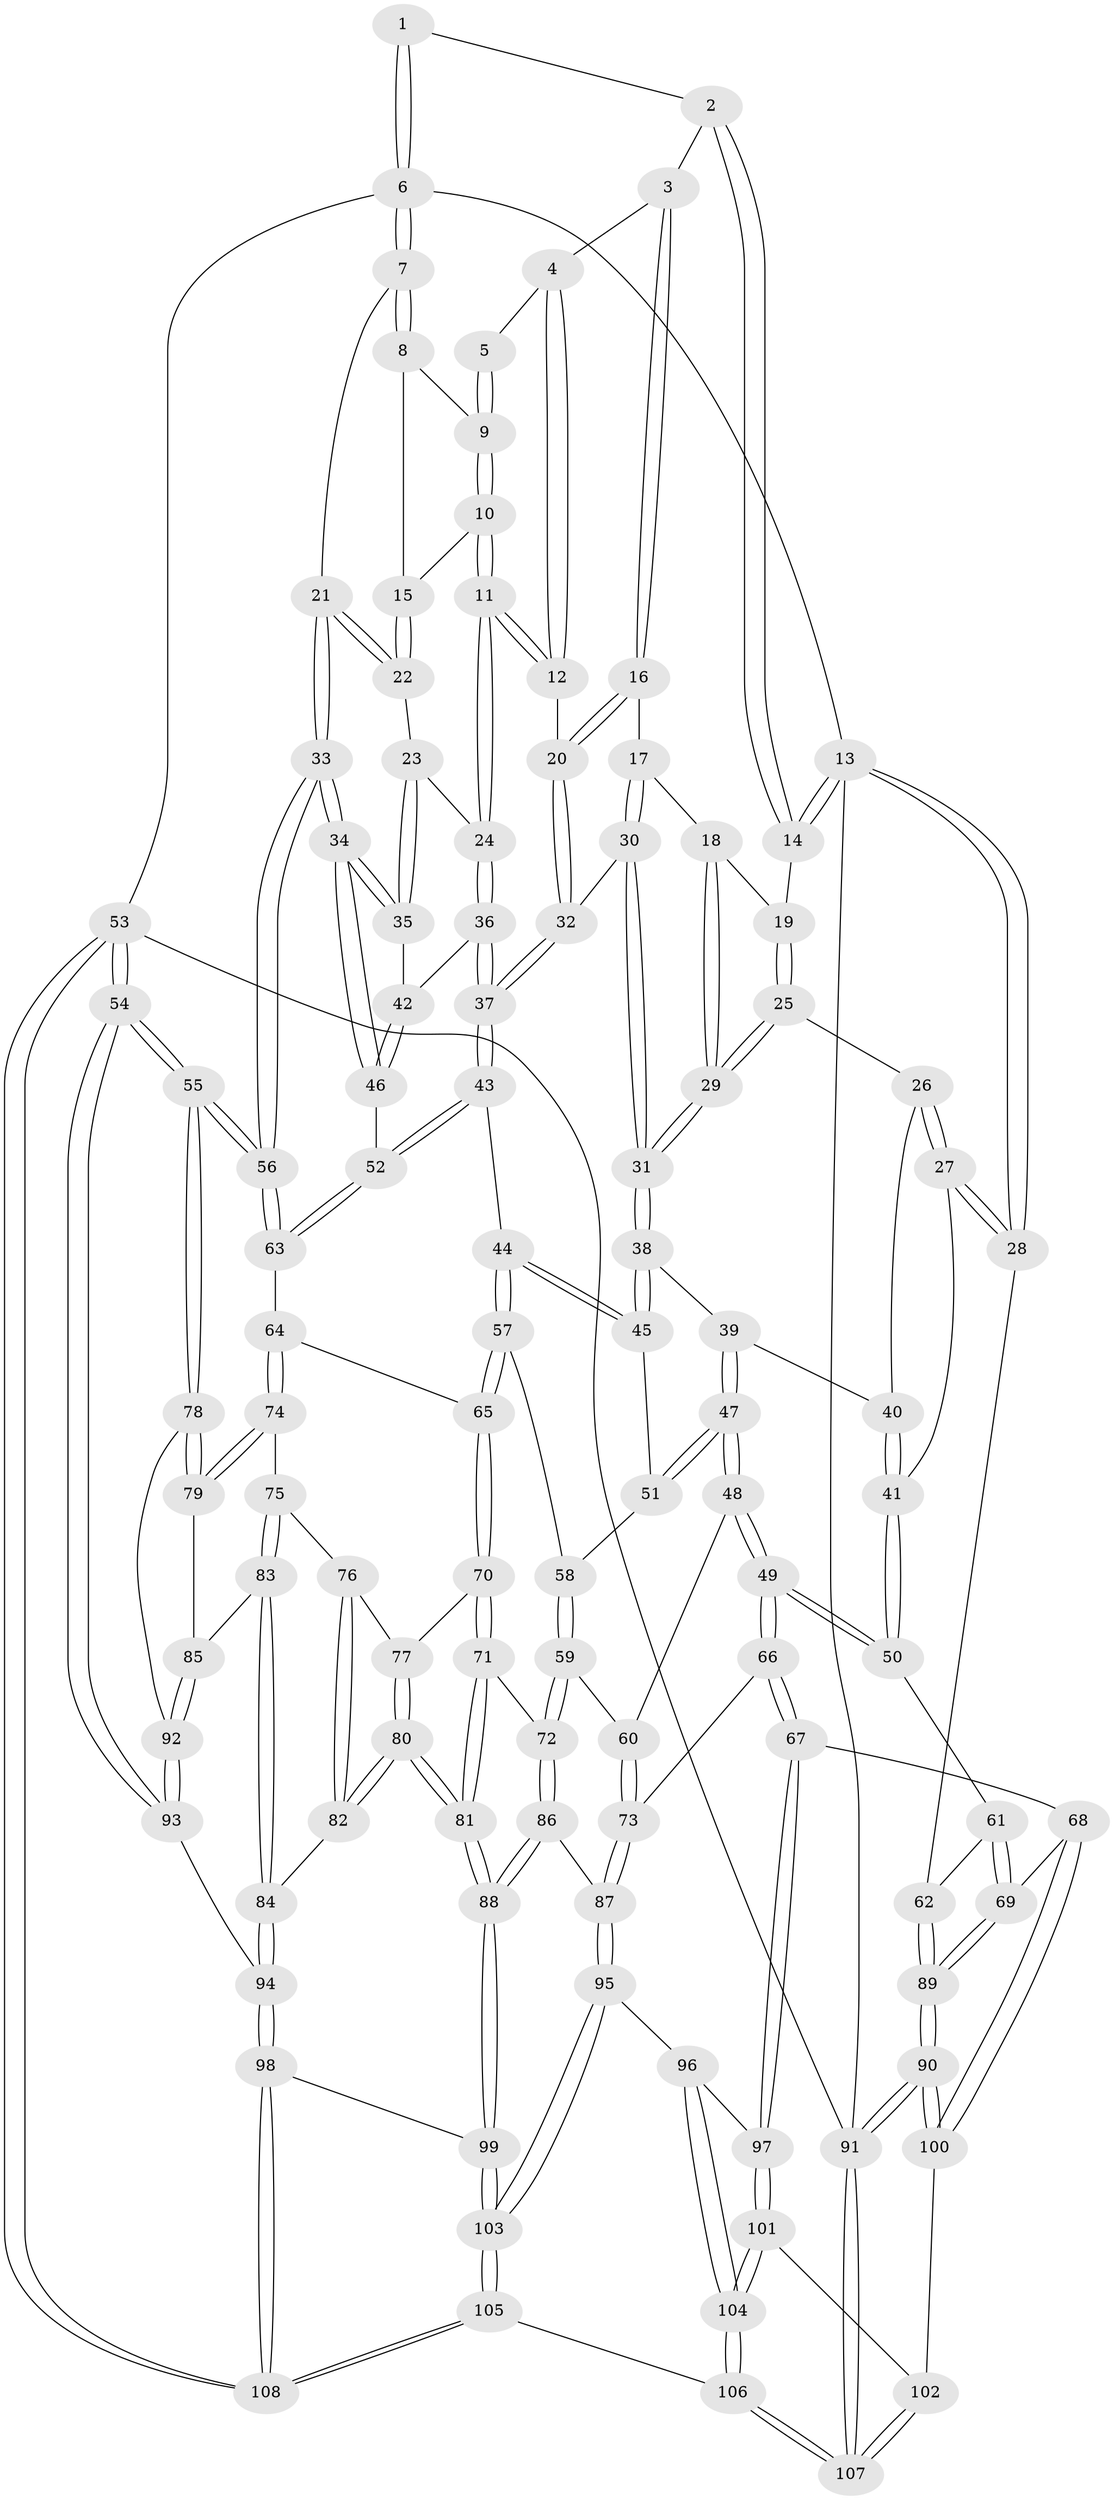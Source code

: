 // Generated by graph-tools (version 1.1) at 2025/03/03/09/25 03:03:12]
// undirected, 108 vertices, 267 edges
graph export_dot {
graph [start="1"]
  node [color=gray90,style=filled];
  1 [pos="+0.8172065084951269+0"];
  2 [pos="+0.38671192650284103+0"];
  3 [pos="+0.5812704803805212+0.06876569941211513"];
  4 [pos="+0.7585117015543114+0"];
  5 [pos="+0.8119652827696366+0"];
  6 [pos="+1+0"];
  7 [pos="+1+0"];
  8 [pos="+1+0.04720996709877275"];
  9 [pos="+0.8644681480540866+0.06585634354364085"];
  10 [pos="+0.869927321444513+0.10507222961746146"];
  11 [pos="+0.7413111665631523+0.18542939482821785"];
  12 [pos="+0.7158704850116917+0.1618083963004094"];
  13 [pos="+0+0"];
  14 [pos="+0.3082239876985895+0"];
  15 [pos="+0.8785356733151614+0.10817689269898519"];
  16 [pos="+0.6047238748357819+0.1354177514565022"];
  17 [pos="+0.599380032750599+0.13887688385086708"];
  18 [pos="+0.43882474700669355+0.14157059141211084"];
  19 [pos="+0.3104282875865171+0"];
  20 [pos="+0.7084443141805586+0.161287214375444"];
  21 [pos="+1+0.056849986150486656"];
  22 [pos="+0.9124872738395944+0.14733120920238463"];
  23 [pos="+0.9048282532882818+0.21793334524773797"];
  24 [pos="+0.7629136978836628+0.23404770478744535"];
  25 [pos="+0.23367216927023546+0.15718176379560142"];
  26 [pos="+0.1978649862305772+0.19801767935469347"];
  27 [pos="+0.01646324018146438+0.2678667215965441"];
  28 [pos="+0+0.22696257732370964"];
  29 [pos="+0.42832139595440477+0.2808471725147993"];
  30 [pos="+0.520294167230168+0.2792448774940193"];
  31 [pos="+0.4324730934054194+0.2919973679094006"];
  32 [pos="+0.5724776070152481+0.30557837691523165"];
  33 [pos="+1+0.29686414156423296"];
  34 [pos="+1+0.29731237541857625"];
  35 [pos="+1+0.2747557930091283"];
  36 [pos="+0.7601222449854824+0.3454744833917978"];
  37 [pos="+0.6940265764665134+0.42605433930091646"];
  38 [pos="+0.4259249754708842+0.3064043559540604"];
  39 [pos="+0.3887656447301766+0.3427164215303077"];
  40 [pos="+0.260504607008773+0.30447699654229615"];
  41 [pos="+0.1810531745744322+0.44892240715107606"];
  42 [pos="+0.8328740417205152+0.3575619646367142"];
  43 [pos="+0.6912480939543414+0.4369702725773673"];
  44 [pos="+0.6826876659694862+0.448943340566313"];
  45 [pos="+0.5277152544467545+0.4317532096843979"];
  46 [pos="+0.9419198145170157+0.4489836677145662"];
  47 [pos="+0.3372265132857608+0.48976424288302356"];
  48 [pos="+0.31068219932210556+0.5170577154778127"];
  49 [pos="+0.24475079421382145+0.5295139861979993"];
  50 [pos="+0.20610090467398876+0.5057925599902108"];
  51 [pos="+0.4645671635853427+0.4886946086956321"];
  52 [pos="+0.9013435489154606+0.5409697352675646"];
  53 [pos="+1+1"];
  54 [pos="+1+1"];
  55 [pos="+1+0.7316762575194645"];
  56 [pos="+1+0.6512721597294229"];
  57 [pos="+0.6620753889417609+0.5356148818228044"];
  58 [pos="+0.504148031896928+0.5306354083621869"];
  59 [pos="+0.46105133931452663+0.6493882728617735"];
  60 [pos="+0.3808495379821934+0.5909285684567865"];
  61 [pos="+0.11813575631775071+0.5341723632485746"];
  62 [pos="+0+0.5676938871841373"];
  63 [pos="+0.9094449675717197+0.5736188056040011"];
  64 [pos="+0.8957195771391775+0.5947672369028981"];
  65 [pos="+0.6624791195980269+0.550119728177423"];
  66 [pos="+0.2116664947071123+0.70664090791999"];
  67 [pos="+0.18413737043770262+0.7344703862314742"];
  68 [pos="+0.12643235702656927+0.7528060823899686"];
  69 [pos="+0.06413479968449713+0.7194647024896522"];
  70 [pos="+0.6613857485577824+0.5625869781823906"];
  71 [pos="+0.6104819496082149+0.625041880224464"];
  72 [pos="+0.47378852178101455+0.6662849398868311"];
  73 [pos="+0.3271358658318477+0.7469759532941118"];
  74 [pos="+0.8760656338074342+0.6402429337982491"];
  75 [pos="+0.8341918948511605+0.6650437043123882"];
  76 [pos="+0.8082052343663387+0.6660479538906501"];
  77 [pos="+0.7418827753567911+0.6477026206983991"];
  78 [pos="+1+0.7597536466769416"];
  79 [pos="+0.9353476163572765+0.7145267597096276"];
  80 [pos="+0.6943267493817186+0.807808861520098"];
  81 [pos="+0.6479720689902841+0.835003964557813"];
  82 [pos="+0.7566377273043818+0.7987650622338512"];
  83 [pos="+0.8456264605732032+0.769862954607858"];
  84 [pos="+0.7931594275933211+0.8046415654552549"];
  85 [pos="+0.8702547415122205+0.7763850306352608"];
  86 [pos="+0.4609720050121457+0.7381948518577659"];
  87 [pos="+0.39303831990075605+0.7895874411997545"];
  88 [pos="+0.63460688303539+0.8544166260688026"];
  89 [pos="+0+0.6445847243759099"];
  90 [pos="+0+1"];
  91 [pos="+0+1"];
  92 [pos="+0.9236662184034065+0.837262480071154"];
  93 [pos="+0.9081614586319741+0.8799781250470692"];
  94 [pos="+0.8647868796864563+0.9125389918880659"];
  95 [pos="+0.3823156133287237+0.8500990234109403"];
  96 [pos="+0.28756325398431076+0.8884952370928724"];
  97 [pos="+0.24752076285801083+0.8602805958413112"];
  98 [pos="+0.8590594961355834+0.9251123637034704"];
  99 [pos="+0.6285548324801725+0.9238069471798412"];
  100 [pos="+0.08607020590715561+0.8726965190719614"];
  101 [pos="+0.1455989260405363+0.9164011481412411"];
  102 [pos="+0.10799181406464332+0.8941135850220494"];
  103 [pos="+0.5531966594351657+1"];
  104 [pos="+0.2431566575270661+1"];
  105 [pos="+0.5458541139415535+1"];
  106 [pos="+0.27124132277699575+1"];
  107 [pos="+0.006290086019162887+1"];
  108 [pos="+0.9429856764008063+1"];
  1 -- 2;
  1 -- 6;
  1 -- 6;
  2 -- 3;
  2 -- 14;
  2 -- 14;
  3 -- 4;
  3 -- 16;
  3 -- 16;
  4 -- 5;
  4 -- 12;
  4 -- 12;
  5 -- 9;
  5 -- 9;
  6 -- 7;
  6 -- 7;
  6 -- 13;
  6 -- 53;
  7 -- 8;
  7 -- 8;
  7 -- 21;
  8 -- 9;
  8 -- 15;
  9 -- 10;
  9 -- 10;
  10 -- 11;
  10 -- 11;
  10 -- 15;
  11 -- 12;
  11 -- 12;
  11 -- 24;
  11 -- 24;
  12 -- 20;
  13 -- 14;
  13 -- 14;
  13 -- 28;
  13 -- 28;
  13 -- 91;
  14 -- 19;
  15 -- 22;
  15 -- 22;
  16 -- 17;
  16 -- 20;
  16 -- 20;
  17 -- 18;
  17 -- 30;
  17 -- 30;
  18 -- 19;
  18 -- 29;
  18 -- 29;
  19 -- 25;
  19 -- 25;
  20 -- 32;
  20 -- 32;
  21 -- 22;
  21 -- 22;
  21 -- 33;
  21 -- 33;
  22 -- 23;
  23 -- 24;
  23 -- 35;
  23 -- 35;
  24 -- 36;
  24 -- 36;
  25 -- 26;
  25 -- 29;
  25 -- 29;
  26 -- 27;
  26 -- 27;
  26 -- 40;
  27 -- 28;
  27 -- 28;
  27 -- 41;
  28 -- 62;
  29 -- 31;
  29 -- 31;
  30 -- 31;
  30 -- 31;
  30 -- 32;
  31 -- 38;
  31 -- 38;
  32 -- 37;
  32 -- 37;
  33 -- 34;
  33 -- 34;
  33 -- 56;
  33 -- 56;
  34 -- 35;
  34 -- 35;
  34 -- 46;
  34 -- 46;
  35 -- 42;
  36 -- 37;
  36 -- 37;
  36 -- 42;
  37 -- 43;
  37 -- 43;
  38 -- 39;
  38 -- 45;
  38 -- 45;
  39 -- 40;
  39 -- 47;
  39 -- 47;
  40 -- 41;
  40 -- 41;
  41 -- 50;
  41 -- 50;
  42 -- 46;
  42 -- 46;
  43 -- 44;
  43 -- 52;
  43 -- 52;
  44 -- 45;
  44 -- 45;
  44 -- 57;
  44 -- 57;
  45 -- 51;
  46 -- 52;
  47 -- 48;
  47 -- 48;
  47 -- 51;
  47 -- 51;
  48 -- 49;
  48 -- 49;
  48 -- 60;
  49 -- 50;
  49 -- 50;
  49 -- 66;
  49 -- 66;
  50 -- 61;
  51 -- 58;
  52 -- 63;
  52 -- 63;
  53 -- 54;
  53 -- 54;
  53 -- 108;
  53 -- 108;
  53 -- 91;
  54 -- 55;
  54 -- 55;
  54 -- 93;
  54 -- 93;
  55 -- 56;
  55 -- 56;
  55 -- 78;
  55 -- 78;
  56 -- 63;
  56 -- 63;
  57 -- 58;
  57 -- 65;
  57 -- 65;
  58 -- 59;
  58 -- 59;
  59 -- 60;
  59 -- 72;
  59 -- 72;
  60 -- 73;
  60 -- 73;
  61 -- 62;
  61 -- 69;
  61 -- 69;
  62 -- 89;
  62 -- 89;
  63 -- 64;
  64 -- 65;
  64 -- 74;
  64 -- 74;
  65 -- 70;
  65 -- 70;
  66 -- 67;
  66 -- 67;
  66 -- 73;
  67 -- 68;
  67 -- 97;
  67 -- 97;
  68 -- 69;
  68 -- 100;
  68 -- 100;
  69 -- 89;
  69 -- 89;
  70 -- 71;
  70 -- 71;
  70 -- 77;
  71 -- 72;
  71 -- 81;
  71 -- 81;
  72 -- 86;
  72 -- 86;
  73 -- 87;
  73 -- 87;
  74 -- 75;
  74 -- 79;
  74 -- 79;
  75 -- 76;
  75 -- 83;
  75 -- 83;
  76 -- 77;
  76 -- 82;
  76 -- 82;
  77 -- 80;
  77 -- 80;
  78 -- 79;
  78 -- 79;
  78 -- 92;
  79 -- 85;
  80 -- 81;
  80 -- 81;
  80 -- 82;
  80 -- 82;
  81 -- 88;
  81 -- 88;
  82 -- 84;
  83 -- 84;
  83 -- 84;
  83 -- 85;
  84 -- 94;
  84 -- 94;
  85 -- 92;
  85 -- 92;
  86 -- 87;
  86 -- 88;
  86 -- 88;
  87 -- 95;
  87 -- 95;
  88 -- 99;
  88 -- 99;
  89 -- 90;
  89 -- 90;
  90 -- 91;
  90 -- 91;
  90 -- 100;
  90 -- 100;
  91 -- 107;
  91 -- 107;
  92 -- 93;
  92 -- 93;
  93 -- 94;
  94 -- 98;
  94 -- 98;
  95 -- 96;
  95 -- 103;
  95 -- 103;
  96 -- 97;
  96 -- 104;
  96 -- 104;
  97 -- 101;
  97 -- 101;
  98 -- 99;
  98 -- 108;
  98 -- 108;
  99 -- 103;
  99 -- 103;
  100 -- 102;
  101 -- 102;
  101 -- 104;
  101 -- 104;
  102 -- 107;
  102 -- 107;
  103 -- 105;
  103 -- 105;
  104 -- 106;
  104 -- 106;
  105 -- 106;
  105 -- 108;
  105 -- 108;
  106 -- 107;
  106 -- 107;
}
